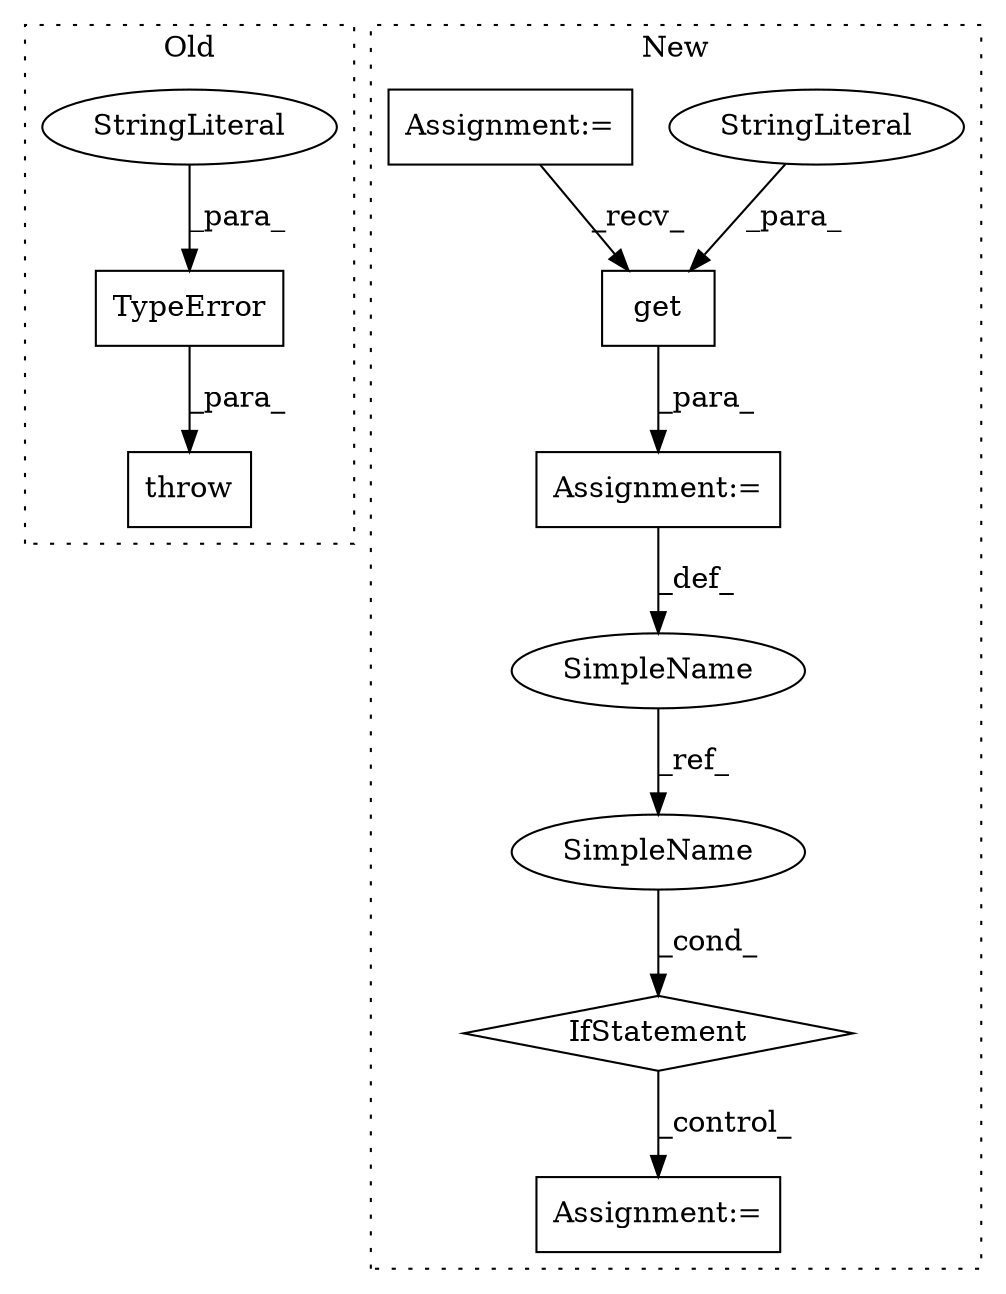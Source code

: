 digraph G {
subgraph cluster0 {
1 [label="TypeError" a="32" s="4629,4675" l="10,1" shape="box"];
5 [label="throw" a="53" s="4623" l="6" shape="box"];
10 [label="StringLiteral" a="45" s="4639" l="36" shape="ellipse"];
label = "Old";
style="dotted";
}
subgraph cluster1 {
2 [label="get" a="32" s="5115,5131" l="4,1" shape="box"];
3 [label="StringLiteral" a="45" s="5119" l="6" shape="ellipse"];
4 [label="Assignment:=" a="7" s="5107" l="1" shape="box"];
6 [label="Assignment:=" a="7" s="4696" l="6" shape="box"];
7 [label="IfStatement" a="25" s="5138,5146" l="4,2" shape="diamond"];
8 [label="SimpleName" a="42" s="5103" l="4" shape="ellipse"];
9 [label="Assignment:=" a="7" s="5274" l="1" shape="box"];
11 [label="SimpleName" a="42" s="5142" l="4" shape="ellipse"];
label = "New";
style="dotted";
}
1 -> 5 [label="_para_"];
2 -> 4 [label="_para_"];
3 -> 2 [label="_para_"];
4 -> 8 [label="_def_"];
6 -> 2 [label="_recv_"];
7 -> 9 [label="_control_"];
8 -> 11 [label="_ref_"];
10 -> 1 [label="_para_"];
11 -> 7 [label="_cond_"];
}